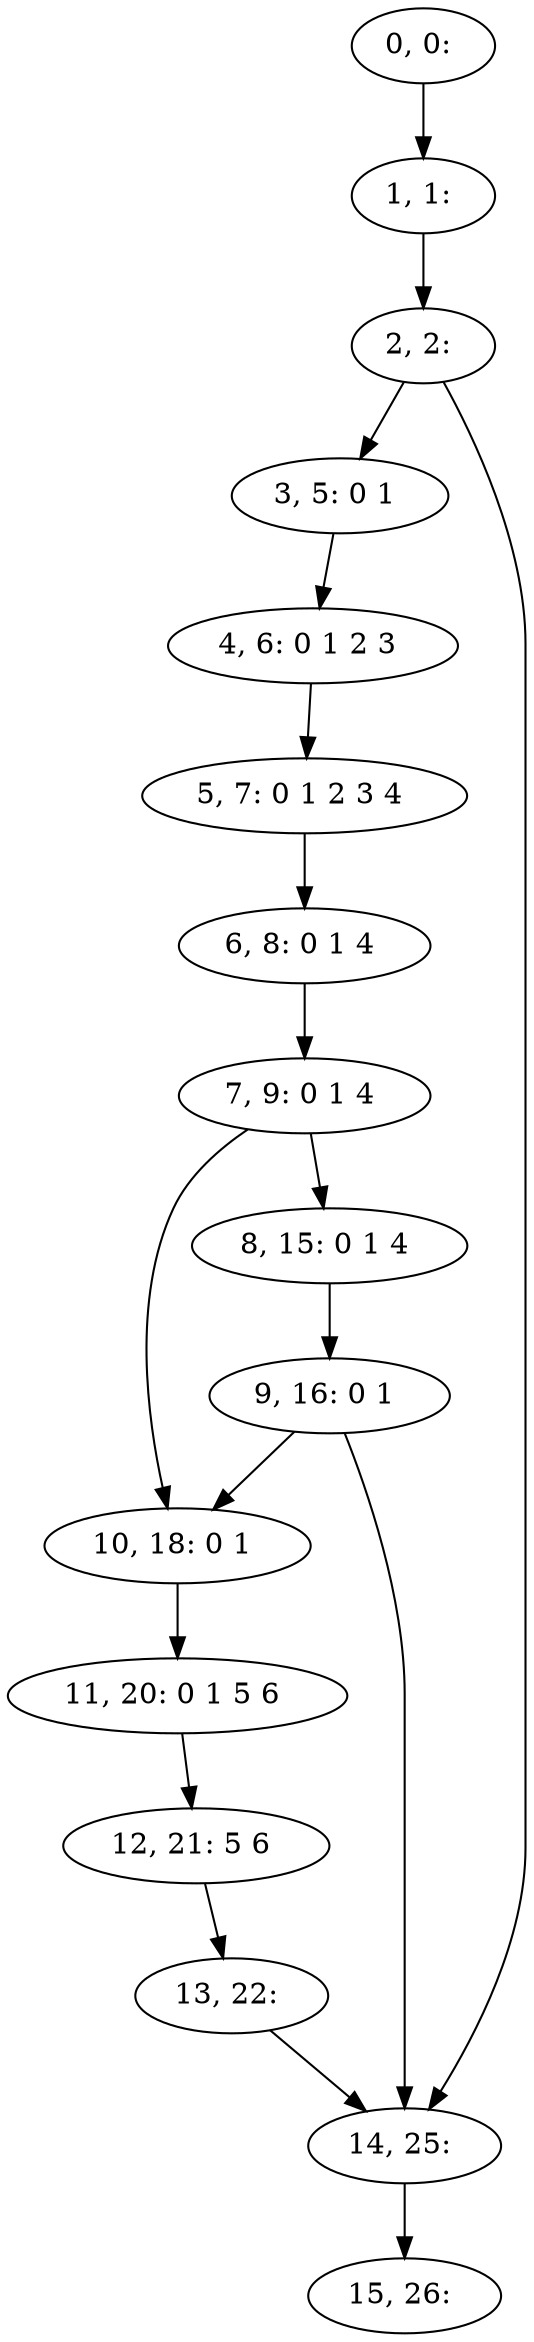 digraph G {
0[label="0, 0: "];
1[label="1, 1: "];
2[label="2, 2: "];
3[label="3, 5: 0 1 "];
4[label="4, 6: 0 1 2 3 "];
5[label="5, 7: 0 1 2 3 4 "];
6[label="6, 8: 0 1 4 "];
7[label="7, 9: 0 1 4 "];
8[label="8, 15: 0 1 4 "];
9[label="9, 16: 0 1 "];
10[label="10, 18: 0 1 "];
11[label="11, 20: 0 1 5 6 "];
12[label="12, 21: 5 6 "];
13[label="13, 22: "];
14[label="14, 25: "];
15[label="15, 26: "];
0->1 ;
1->2 ;
2->3 ;
2->14 ;
3->4 ;
4->5 ;
5->6 ;
6->7 ;
7->8 ;
7->10 ;
8->9 ;
9->10 ;
9->14 ;
10->11 ;
11->12 ;
12->13 ;
13->14 ;
14->15 ;
}
